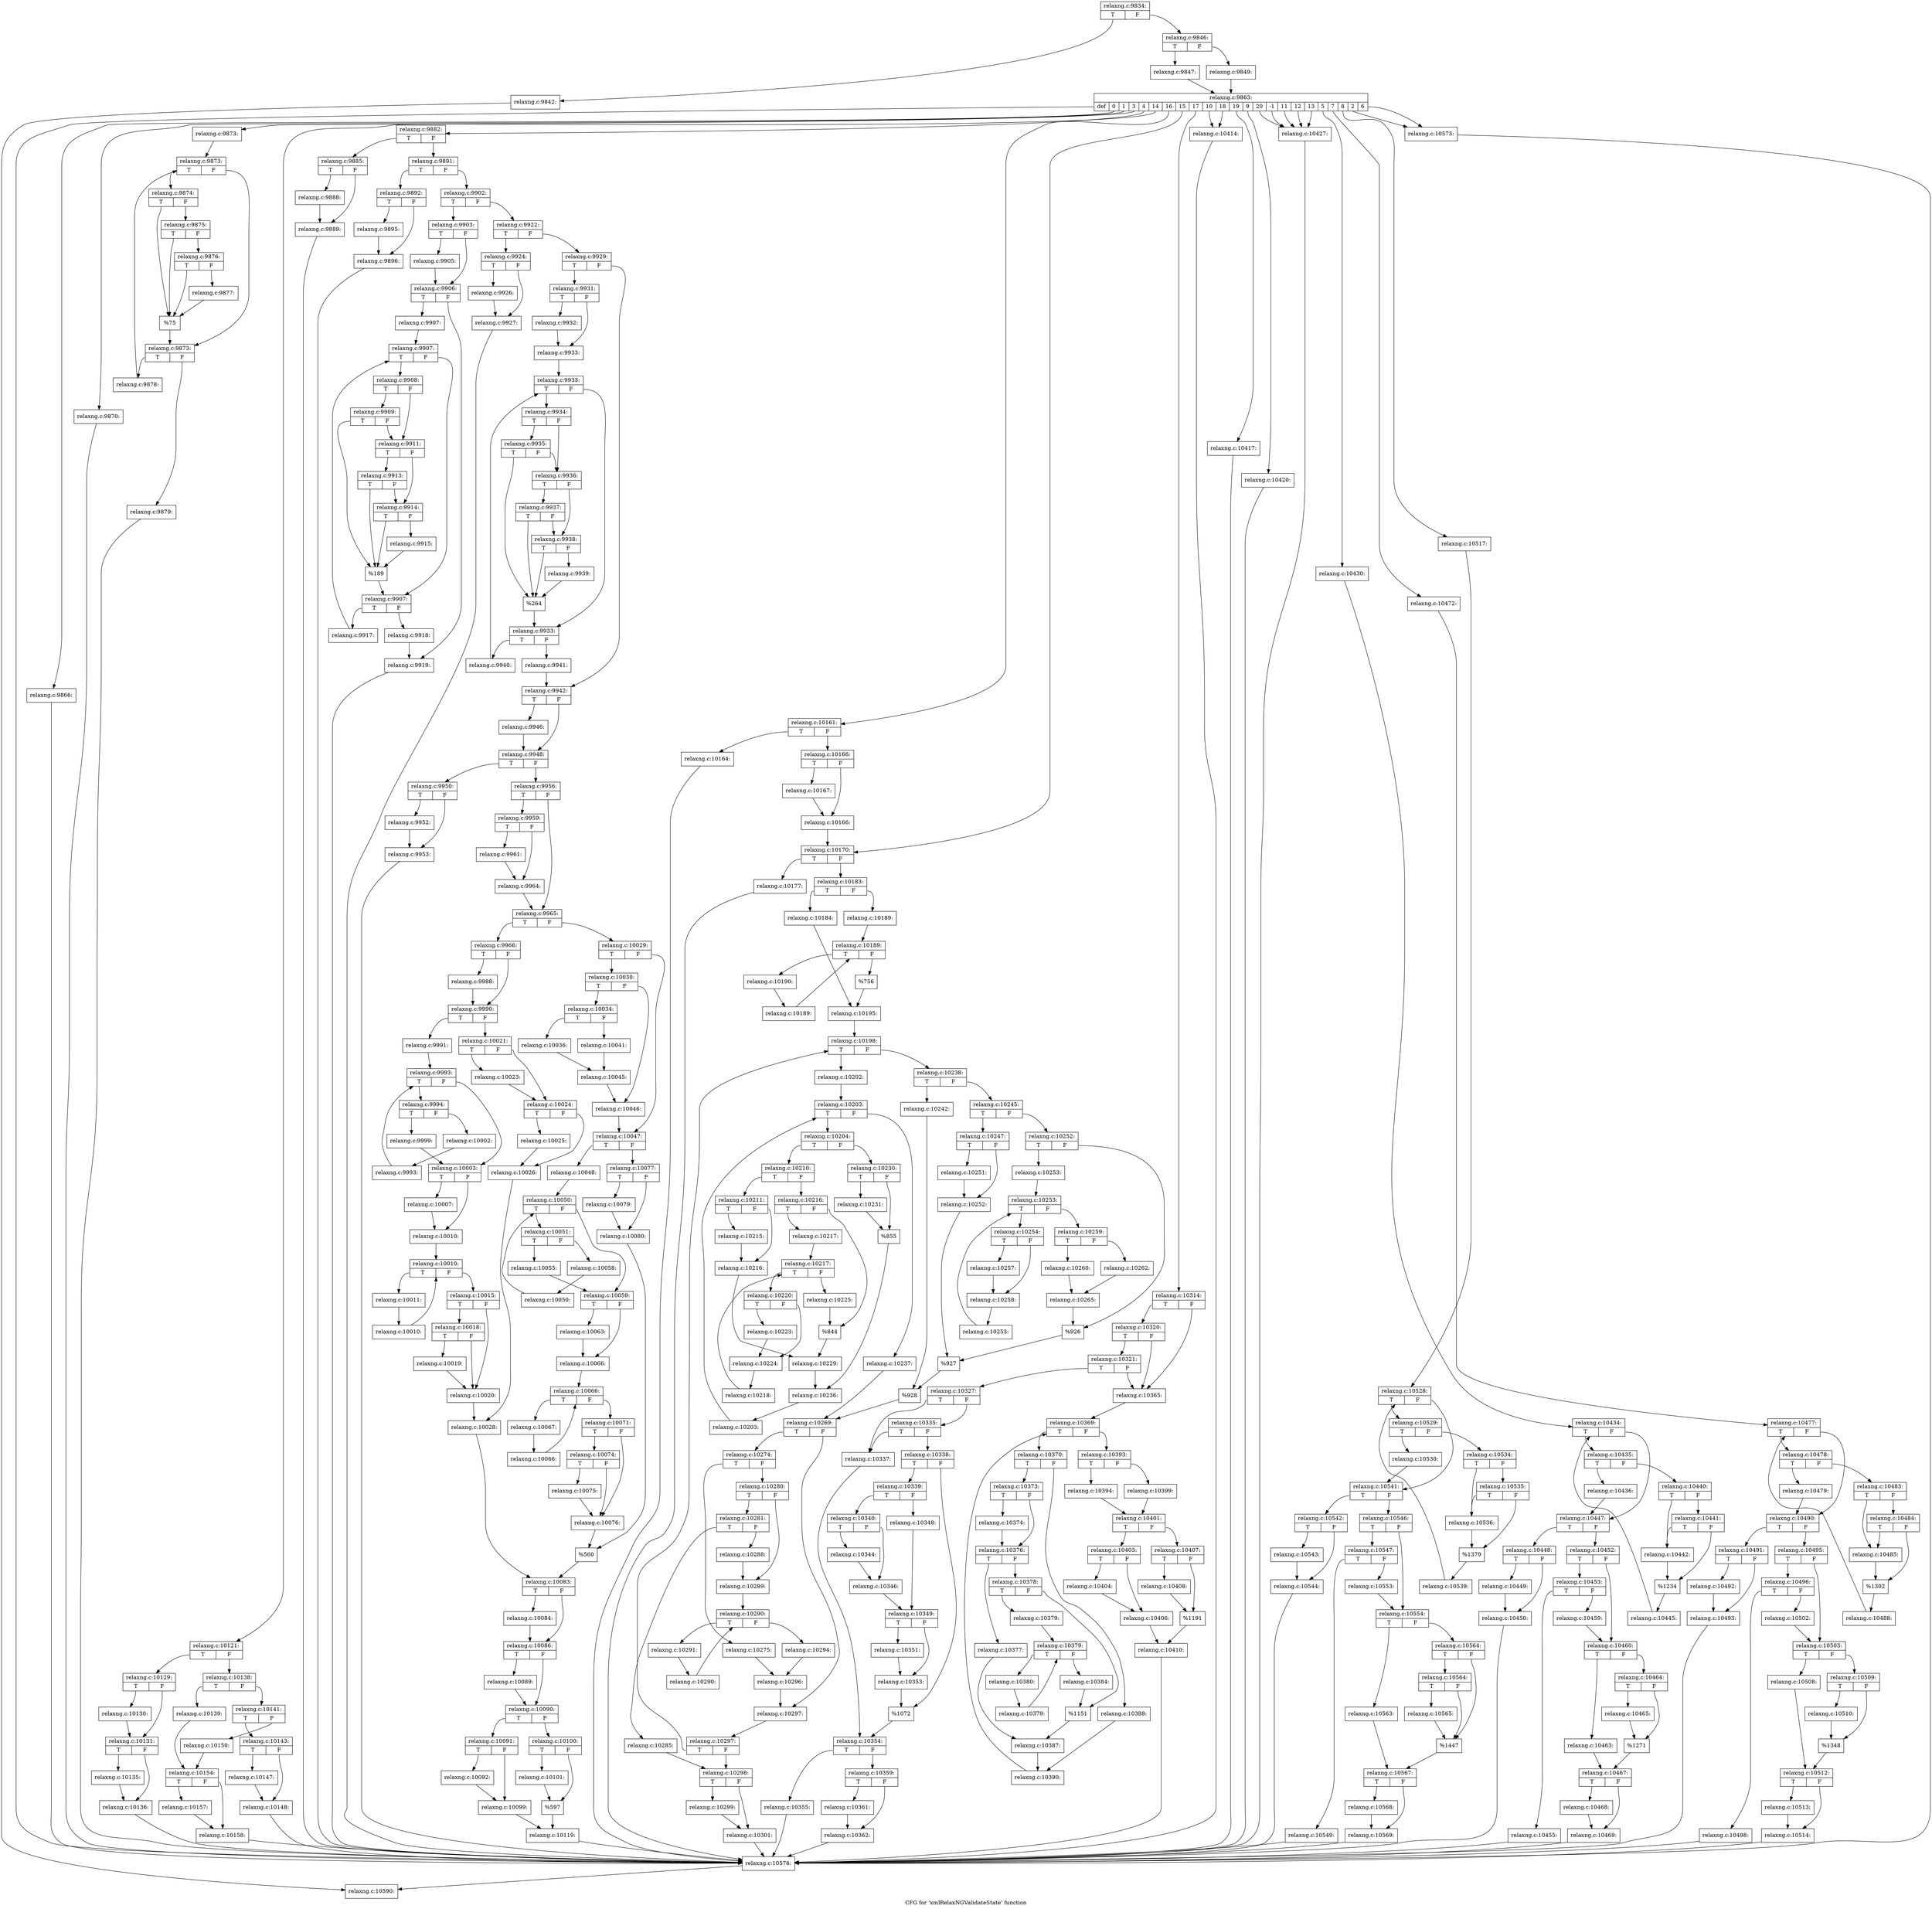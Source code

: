 digraph "CFG for 'xmlRelaxNGValidateState' function" {
	label="CFG for 'xmlRelaxNGValidateState' function";

	Node0x3f89420 [shape=record,label="{relaxng.c:9834:|{<s0>T|<s1>F}}"];
	Node0x3f89420:s0 -> Node0x3fa2220;
	Node0x3f89420:s1 -> Node0x3fa2270;
	Node0x3fa2220 [shape=record,label="{relaxng.c:9842:}"];
	Node0x3fa2220 -> Node0x3fa0530;
	Node0x3fa2270 [shape=record,label="{relaxng.c:9846:|{<s0>T|<s1>F}}"];
	Node0x3fa2270:s0 -> Node0x3fa2980;
	Node0x3fa2270:s1 -> Node0x3fa2a20;
	Node0x3fa2980 [shape=record,label="{relaxng.c:9847:}"];
	Node0x3fa2980 -> Node0x3fa29d0;
	Node0x3fa2a20 [shape=record,label="{relaxng.c:9849:}"];
	Node0x3fa2a20 -> Node0x3fa29d0;
	Node0x3fa29d0 [shape=record,label="{relaxng.c:9863:|{<s0>def|<s1>0|<s2>1|<s3>3|<s4>4|<s5>14|<s6>16|<s7>15|<s8>17|<s9>10|<s10>18|<s11>19|<s12>9|<s13>20|<s14>-1|<s15>11|<s16>12|<s17>13|<s18>5|<s19>7|<s20>8|<s21>2|<s22>6}}"];
	Node0x3fa29d0:s0 -> Node0x3fa3830;
	Node0x3fa29d0:s1 -> Node0x3fa3d80;
	Node0x3fa29d0:s2 -> Node0x3fa4160;
	Node0x3fa29d0:s3 -> Node0x3fa4380;
	Node0x3fa29d0:s4 -> Node0x3fa6180;
	Node0x3fa29d0:s5 -> Node0x3d61df0;
	Node0x3fa29d0:s6 -> Node0x3d686e0;
	Node0x3fa29d0:s7 -> Node0x3d69930;
	Node0x3fa29d0:s8 -> Node0x3d7e530;
	Node0x3fa29d0:s9 -> Node0x3fbaa30;
	Node0x3fa29d0:s10 -> Node0x3fbaa30;
	Node0x3fa29d0:s11 -> Node0x3fbaf10;
	Node0x3fa29d0:s12 -> Node0x3fbbc40;
	Node0x3fa29d0:s13 -> Node0x3fa3cc0;
	Node0x3fa29d0:s14 -> Node0x3fa3cc0;
	Node0x3fa29d0:s15 -> Node0x3fa3cc0;
	Node0x3fa29d0:s16 -> Node0x3fa3cc0;
	Node0x3fa29d0:s17 -> Node0x3fa3cc0;
	Node0x3fa29d0:s18 -> Node0x3fbc6d0;
	Node0x3fa29d0:s19 -> Node0x3fc2420;
	Node0x3fa29d0:s20 -> Node0x3fc8be0;
	Node0x3fa29d0:s21 -> Node0x3fd13f0;
	Node0x3fa29d0:s22 -> Node0x3fd13f0;
	Node0x3fa3d80 [shape=record,label="{relaxng.c:9866:}"];
	Node0x3fa3d80 -> Node0x3fa3830;
	Node0x3fa4160 [shape=record,label="{relaxng.c:9870:}"];
	Node0x3fa4160 -> Node0x3fa3830;
	Node0x3fa4380 [shape=record,label="{relaxng.c:9873:}"];
	Node0x3fa4380 -> Node0x3fa4400;
	Node0x3fa4400 [shape=record,label="{relaxng.c:9873:|{<s0>T|<s1>F}}"];
	Node0x3fa4400:s0 -> Node0x3fa46f0;
	Node0x3fa4400:s1 -> Node0x3fa46a0;
	Node0x3fa46f0 [shape=record,label="{relaxng.c:9874:|{<s0>T|<s1>F}}"];
	Node0x3fa46f0:s0 -> Node0x3fa49d0;
	Node0x3fa46f0:s1 -> Node0x3fa4af0;
	Node0x3fa4af0 [shape=record,label="{relaxng.c:9875:|{<s0>T|<s1>F}}"];
	Node0x3fa4af0:s0 -> Node0x3fa49d0;
	Node0x3fa4af0:s1 -> Node0x3fa4a70;
	Node0x3fa4a70 [shape=record,label="{relaxng.c:9876:|{<s0>T|<s1>F}}"];
	Node0x3fa4a70:s0 -> Node0x3fa49d0;
	Node0x3fa4a70:s1 -> Node0x3fa4a20;
	Node0x3fa4a20 [shape=record,label="{relaxng.c:9877:}"];
	Node0x3fa4a20 -> Node0x3fa49d0;
	Node0x3fa49d0 [shape=record,label="{%75}"];
	Node0x3fa49d0 -> Node0x3fa46a0;
	Node0x3fa46a0 [shape=record,label="{relaxng.c:9873:|{<s0>T|<s1>F}}"];
	Node0x3fa46a0:s0 -> Node0x3fa54e0;
	Node0x3fa46a0:s1 -> Node0x3fa4620;
	Node0x3fa54e0 [shape=record,label="{relaxng.c:9878:}"];
	Node0x3fa54e0 -> Node0x3fa4400;
	Node0x3fa4620 [shape=record,label="{relaxng.c:9879:}"];
	Node0x3fa4620 -> Node0x3fa3830;
	Node0x3fa6180 [shape=record,label="{relaxng.c:9882:|{<s0>T|<s1>F}}"];
	Node0x3fa6180:s0 -> Node0x3fa67e0;
	Node0x3fa6180:s1 -> Node0x3fa6830;
	Node0x3fa67e0 [shape=record,label="{relaxng.c:9885:|{<s0>T|<s1>F}}"];
	Node0x3fa67e0:s0 -> Node0x3fa6fb0;
	Node0x3fa67e0:s1 -> Node0x3fa7000;
	Node0x3fa6fb0 [shape=record,label="{relaxng.c:9888:}"];
	Node0x3fa6fb0 -> Node0x3fa7000;
	Node0x3fa7000 [shape=record,label="{relaxng.c:9889:}"];
	Node0x3fa7000 -> Node0x3fa3830;
	Node0x3fa6830 [shape=record,label="{relaxng.c:9891:|{<s0>T|<s1>F}}"];
	Node0x3fa6830:s0 -> Node0x3fa7830;
	Node0x3fa6830:s1 -> Node0x3fa7880;
	Node0x3fa7830 [shape=record,label="{relaxng.c:9892:|{<s0>T|<s1>F}}"];
	Node0x3fa7830:s0 -> Node0x3fa7fd0;
	Node0x3fa7830:s1 -> Node0x3fa8020;
	Node0x3fa7fd0 [shape=record,label="{relaxng.c:9895:}"];
	Node0x3fa7fd0 -> Node0x3fa8020;
	Node0x3fa8020 [shape=record,label="{relaxng.c:9896:}"];
	Node0x3fa8020 -> Node0x3fa3830;
	Node0x3fa7880 [shape=record,label="{relaxng.c:9902:|{<s0>T|<s1>F}}"];
	Node0x3fa7880:s0 -> Node0x3fa8850;
	Node0x3fa7880:s1 -> Node0x3fa88a0;
	Node0x3fa8850 [shape=record,label="{relaxng.c:9903:|{<s0>T|<s1>F}}"];
	Node0x3fa8850:s0 -> Node0x3fa9450;
	Node0x3fa8850:s1 -> Node0x3fa94a0;
	Node0x3fa9450 [shape=record,label="{relaxng.c:9905:}"];
	Node0x3fa9450 -> Node0x3fa94a0;
	Node0x3fa94a0 [shape=record,label="{relaxng.c:9906:|{<s0>T|<s1>F}}"];
	Node0x3fa94a0:s0 -> Node0x3fa9ba0;
	Node0x3fa94a0:s1 -> Node0x3fa9bf0;
	Node0x3fa9ba0 [shape=record,label="{relaxng.c:9907:}"];
	Node0x3fa9ba0 -> Node0x3faa070;
	Node0x3faa070 [shape=record,label="{relaxng.c:9907:|{<s0>T|<s1>F}}"];
	Node0x3faa070:s0 -> Node0x3faa300;
	Node0x3faa070:s1 -> Node0x3faa2b0;
	Node0x3faa300 [shape=record,label="{relaxng.c:9908:|{<s0>T|<s1>F}}"];
	Node0x3faa300:s0 -> Node0x3faa8b0;
	Node0x3faa300:s1 -> Node0x3faa830;
	Node0x3faa8b0 [shape=record,label="{relaxng.c:9909:|{<s0>T|<s1>F}}"];
	Node0x3faa8b0:s0 -> Node0x3faa710;
	Node0x3faa8b0:s1 -> Node0x3faa830;
	Node0x3faa830 [shape=record,label="{relaxng.c:9911:|{<s0>T|<s1>F}}"];
	Node0x3faa830:s0 -> Node0x3fab3a0;
	Node0x3faa830:s1 -> Node0x3faa7b0;
	Node0x3fab3a0 [shape=record,label="{relaxng.c:9913:|{<s0>T|<s1>F}}"];
	Node0x3fab3a0:s0 -> Node0x3faa710;
	Node0x3fab3a0:s1 -> Node0x3faa7b0;
	Node0x3faa7b0 [shape=record,label="{relaxng.c:9914:|{<s0>T|<s1>F}}"];
	Node0x3faa7b0:s0 -> Node0x3faa710;
	Node0x3faa7b0:s1 -> Node0x3faa760;
	Node0x3faa760 [shape=record,label="{relaxng.c:9915:}"];
	Node0x3faa760 -> Node0x3faa710;
	Node0x3faa710 [shape=record,label="{%189}"];
	Node0x3faa710 -> Node0x3faa2b0;
	Node0x3faa2b0 [shape=record,label="{relaxng.c:9907:|{<s0>T|<s1>F}}"];
	Node0x3faa2b0:s0 -> Node0x3fac3d0;
	Node0x3faa2b0:s1 -> Node0x3faa230;
	Node0x3fac3d0 [shape=record,label="{relaxng.c:9917:}"];
	Node0x3fac3d0 -> Node0x3faa070;
	Node0x3faa230 [shape=record,label="{relaxng.c:9918:}"];
	Node0x3faa230 -> Node0x3fa9bf0;
	Node0x3fa9bf0 [shape=record,label="{relaxng.c:9919:}"];
	Node0x3fa9bf0 -> Node0x3fa3830;
	Node0x3fa88a0 [shape=record,label="{relaxng.c:9922:|{<s0>T|<s1>F}}"];
	Node0x3fa88a0:s0 -> Node0x387ea90;
	Node0x3fa88a0:s1 -> Node0x3fad2a0;
	Node0x387ea90 [shape=record,label="{relaxng.c:9924:|{<s0>T|<s1>F}}"];
	Node0x387ea90:s0 -> Node0x3fad5d0;
	Node0x387ea90:s1 -> Node0x3fadd40;
	Node0x3fad5d0 [shape=record,label="{relaxng.c:9926:}"];
	Node0x3fad5d0 -> Node0x3fadd40;
	Node0x3fadd40 [shape=record,label="{relaxng.c:9927:}"];
	Node0x3fadd40 -> Node0x3fa3830;
	Node0x3fad2a0 [shape=record,label="{relaxng.c:9929:|{<s0>T|<s1>F}}"];
	Node0x3fad2a0:s0 -> Node0x3fae5e0;
	Node0x3fad2a0:s1 -> Node0x3fae630;
	Node0x3fae5e0 [shape=record,label="{relaxng.c:9931:|{<s0>T|<s1>F}}"];
	Node0x3fae5e0:s0 -> Node0x3faeaa0;
	Node0x3fae5e0:s1 -> Node0x3faeaf0;
	Node0x3faeaa0 [shape=record,label="{relaxng.c:9932:}"];
	Node0x3faeaa0 -> Node0x3faeaf0;
	Node0x3faeaf0 [shape=record,label="{relaxng.c:9933:}"];
	Node0x3faeaf0 -> Node0x3faf120;
	Node0x3faf120 [shape=record,label="{relaxng.c:9933:|{<s0>T|<s1>F}}"];
	Node0x3faf120:s0 -> Node0x3facc00;
	Node0x3faf120:s1 -> Node0x3fa5530;
	Node0x3facc00 [shape=record,label="{relaxng.c:9934:|{<s0>T|<s1>F}}"];
	Node0x3facc00:s0 -> Node0x3d416c0;
	Node0x3facc00:s1 -> Node0x3d41640;
	Node0x3d416c0 [shape=record,label="{relaxng.c:9935:|{<s0>T|<s1>F}}"];
	Node0x3d416c0:s0 -> Node0x3d41520;
	Node0x3d416c0:s1 -> Node0x3d41640;
	Node0x3d41640 [shape=record,label="{relaxng.c:9936:|{<s0>T|<s1>F}}"];
	Node0x3d41640:s0 -> Node0x3d42230;
	Node0x3d41640:s1 -> Node0x3d415c0;
	Node0x3d42230 [shape=record,label="{relaxng.c:9937:|{<s0>T|<s1>F}}"];
	Node0x3d42230:s0 -> Node0x3d41520;
	Node0x3d42230:s1 -> Node0x3d415c0;
	Node0x3d415c0 [shape=record,label="{relaxng.c:9938:|{<s0>T|<s1>F}}"];
	Node0x3d415c0:s0 -> Node0x3d41520;
	Node0x3d415c0:s1 -> Node0x3d41570;
	Node0x3d41570 [shape=record,label="{relaxng.c:9939:}"];
	Node0x3d41570 -> Node0x3d41520;
	Node0x3d41520 [shape=record,label="{%264}"];
	Node0x3d41520 -> Node0x3fa5530;
	Node0x3fa5530 [shape=record,label="{relaxng.c:9933:|{<s0>T|<s1>F}}"];
	Node0x3fa5530:s0 -> Node0x3d43260;
	Node0x3fa5530:s1 -> Node0x3faf300;
	Node0x3d43260 [shape=record,label="{relaxng.c:9940:}"];
	Node0x3d43260 -> Node0x3faf120;
	Node0x3faf300 [shape=record,label="{relaxng.c:9941:}"];
	Node0x3faf300 -> Node0x3fae630;
	Node0x3fae630 [shape=record,label="{relaxng.c:9942:|{<s0>T|<s1>F}}"];
	Node0x3fae630:s0 -> Node0x3d440d0;
	Node0x3fae630:s1 -> Node0x3d44120;
	Node0x3d440d0 [shape=record,label="{relaxng.c:9946:}"];
	Node0x3d440d0 -> Node0x3d44120;
	Node0x3d44120 [shape=record,label="{relaxng.c:9948:|{<s0>T|<s1>F}}"];
	Node0x3d44120:s0 -> Node0x3d44c90;
	Node0x3d44120:s1 -> Node0x3d44ce0;
	Node0x3d44c90 [shape=record,label="{relaxng.c:9950:|{<s0>T|<s1>F}}"];
	Node0x3d44c90:s0 -> Node0x3d451e0;
	Node0x3d44c90:s1 -> Node0x3d45230;
	Node0x3d451e0 [shape=record,label="{relaxng.c:9952:}"];
	Node0x3d451e0 -> Node0x3d45230;
	Node0x3d45230 [shape=record,label="{relaxng.c:9953:}"];
	Node0x3d45230 -> Node0x3fa3830;
	Node0x3d44ce0 [shape=record,label="{relaxng.c:9956:|{<s0>T|<s1>F}}"];
	Node0x3d44ce0:s0 -> Node0x3d45f40;
	Node0x3d44ce0:s1 -> Node0x3d45f90;
	Node0x3d45f40 [shape=record,label="{relaxng.c:9959:|{<s0>T|<s1>F}}"];
	Node0x3d45f40:s0 -> Node0x3d46820;
	Node0x3d45f40:s1 -> Node0x3d46870;
	Node0x3d46820 [shape=record,label="{relaxng.c:9961:}"];
	Node0x3d46820 -> Node0x3d46870;
	Node0x3d46870 [shape=record,label="{relaxng.c:9964:}"];
	Node0x3d46870 -> Node0x3d45f90;
	Node0x3d45f90 [shape=record,label="{relaxng.c:9965:|{<s0>T|<s1>F}}"];
	Node0x3d45f90:s0 -> Node0x3d471d0;
	Node0x3d45f90:s1 -> Node0x3d47270;
	Node0x3d471d0 [shape=record,label="{relaxng.c:9966:|{<s0>T|<s1>F}}"];
	Node0x3d471d0:s0 -> Node0x39ec740;
	Node0x3d471d0:s1 -> Node0x39ec6f0;
	Node0x39ec740 [shape=record,label="{relaxng.c:9988:}"];
	Node0x39ec740 -> Node0x39ec6f0;
	Node0x39ec6f0 [shape=record,label="{relaxng.c:9990:|{<s0>T|<s1>F}}"];
	Node0x39ec6f0:s0 -> Node0x39ed950;
	Node0x39ec6f0:s1 -> Node0x39ed9f0;
	Node0x39ed950 [shape=record,label="{relaxng.c:9991:}"];
	Node0x39ed950 -> Node0x39ee0d0;
	Node0x39ee0d0 [shape=record,label="{relaxng.c:9993:|{<s0>T|<s1>F}}"];
	Node0x39ee0d0:s0 -> Node0x39ee2d0;
	Node0x39ee0d0:s1 -> Node0x39edf70;
	Node0x39ee2d0 [shape=record,label="{relaxng.c:9994:|{<s0>T|<s1>F}}"];
	Node0x39ee2d0:s0 -> Node0x39ef390;
	Node0x39ee2d0:s1 -> Node0x39ef3e0;
	Node0x39ef390 [shape=record,label="{relaxng.c:9999:}"];
	Node0x39ef390 -> Node0x39edf70;
	Node0x39ef3e0 [shape=record,label="{relaxng.c:10002:}"];
	Node0x39ef3e0 -> Node0x39ee280;
	Node0x39ee280 [shape=record,label="{relaxng.c:9993:}"];
	Node0x39ee280 -> Node0x39ee0d0;
	Node0x39edf70 [shape=record,label="{relaxng.c:10003:|{<s0>T|<s1>F}}"];
	Node0x39edf70:s0 -> Node0x39efd00;
	Node0x39edf70:s1 -> Node0x39efd50;
	Node0x39efd00 [shape=record,label="{relaxng.c:10007:}"];
	Node0x39efd00 -> Node0x39efd50;
	Node0x39efd50 [shape=record,label="{relaxng.c:10010:}"];
	Node0x39efd50 -> Node0x39f06c0;
	Node0x39f06c0 [shape=record,label="{relaxng.c:10010:|{<s0>T|<s1>F}}"];
	Node0x39f06c0:s0 -> Node0x3d53bc0;
	Node0x39f06c0:s1 -> Node0x39f0560;
	Node0x3d53bc0 [shape=record,label="{relaxng.c:10011:}"];
	Node0x3d53bc0 -> Node0x3d53b70;
	Node0x3d53b70 [shape=record,label="{relaxng.c:10010:}"];
	Node0x3d53b70 -> Node0x39f06c0;
	Node0x39f0560 [shape=record,label="{relaxng.c:10015:|{<s0>T|<s1>F}}"];
	Node0x39f0560:s0 -> Node0x3d55240;
	Node0x39f0560:s1 -> Node0x3d551f0;
	Node0x3d55240 [shape=record,label="{relaxng.c:10018:|{<s0>T|<s1>F}}"];
	Node0x3d55240:s0 -> Node0x3d551a0;
	Node0x3d55240:s1 -> Node0x3d551f0;
	Node0x3d551a0 [shape=record,label="{relaxng.c:10019:}"];
	Node0x3d551a0 -> Node0x3d551f0;
	Node0x3d551f0 [shape=record,label="{relaxng.c:10020:}"];
	Node0x3d551f0 -> Node0x39ed9a0;
	Node0x39ed9f0 [shape=record,label="{relaxng.c:10021:|{<s0>T|<s1>F}}"];
	Node0x39ed9f0:s0 -> Node0x3d55ce0;
	Node0x39ed9f0:s1 -> Node0x3d55d30;
	Node0x3d55ce0 [shape=record,label="{relaxng.c:10023:}"];
	Node0x3d55ce0 -> Node0x3d55d30;
	Node0x3d55d30 [shape=record,label="{relaxng.c:10024:|{<s0>T|<s1>F}}"];
	Node0x3d55d30:s0 -> Node0x3d56570;
	Node0x3d55d30:s1 -> Node0x3d565c0;
	Node0x3d56570 [shape=record,label="{relaxng.c:10025:}"];
	Node0x3d56570 -> Node0x3d565c0;
	Node0x3d565c0 [shape=record,label="{relaxng.c:10026:}"];
	Node0x3d565c0 -> Node0x39ed9a0;
	Node0x39ed9a0 [shape=record,label="{relaxng.c:10028:}"];
	Node0x39ed9a0 -> Node0x3d47220;
	Node0x3d47270 [shape=record,label="{relaxng.c:10029:|{<s0>T|<s1>F}}"];
	Node0x3d47270:s0 -> Node0x3d56f40;
	Node0x3d47270:s1 -> Node0x3d56f90;
	Node0x3d56f40 [shape=record,label="{relaxng.c:10030:|{<s0>T|<s1>F}}"];
	Node0x3d56f40:s0 -> Node0x39ec410;
	Node0x3d56f40:s1 -> Node0x3d57bd0;
	Node0x39ec410 [shape=record,label="{relaxng.c:10034:|{<s0>T|<s1>F}}"];
	Node0x39ec410:s0 -> Node0x3d58350;
	Node0x39ec410:s1 -> Node0x3d583f0;
	Node0x3d58350 [shape=record,label="{relaxng.c:10036:}"];
	Node0x3d58350 -> Node0x3d583a0;
	Node0x3d583f0 [shape=record,label="{relaxng.c:10041:}"];
	Node0x3d583f0 -> Node0x3d583a0;
	Node0x3d583a0 [shape=record,label="{relaxng.c:10045:}"];
	Node0x3d583a0 -> Node0x3d57bd0;
	Node0x3d57bd0 [shape=record,label="{relaxng.c:10046:}"];
	Node0x3d57bd0 -> Node0x3d56f90;
	Node0x3d56f90 [shape=record,label="{relaxng.c:10047:|{<s0>T|<s1>F}}"];
	Node0x3d56f90:s0 -> Node0x3d59570;
	Node0x3d56f90:s1 -> Node0x3d59610;
	Node0x3d59570 [shape=record,label="{relaxng.c:10048:}"];
	Node0x3d59570 -> Node0x3d59cf0;
	Node0x3d59cf0 [shape=record,label="{relaxng.c:10050:|{<s0>T|<s1>F}}"];
	Node0x3d59cf0:s0 -> Node0x3d59ef0;
	Node0x3d59cf0:s1 -> Node0x3d59b90;
	Node0x3d59ef0 [shape=record,label="{relaxng.c:10051:|{<s0>T|<s1>F}}"];
	Node0x3d59ef0:s0 -> Node0x3d5abe0;
	Node0x3d59ef0:s1 -> Node0x3d5ac30;
	Node0x3d5abe0 [shape=record,label="{relaxng.c:10055:}"];
	Node0x3d5abe0 -> Node0x3d59b90;
	Node0x3d5ac30 [shape=record,label="{relaxng.c:10058:}"];
	Node0x3d5ac30 -> Node0x3d59ea0;
	Node0x3d59ea0 [shape=record,label="{relaxng.c:10050:}"];
	Node0x3d59ea0 -> Node0x3d59cf0;
	Node0x3d59b90 [shape=record,label="{relaxng.c:10059:|{<s0>T|<s1>F}}"];
	Node0x3d59b90:s0 -> Node0x3d5b550;
	Node0x3d59b90:s1 -> Node0x3d5b5a0;
	Node0x3d5b550 [shape=record,label="{relaxng.c:10063:}"];
	Node0x3d5b550 -> Node0x3d5b5a0;
	Node0x3d5b5a0 [shape=record,label="{relaxng.c:10066:}"];
	Node0x3d5b5a0 -> Node0x3d5bf10;
	Node0x3d5bf10 [shape=record,label="{relaxng.c:10066:|{<s0>T|<s1>F}}"];
	Node0x3d5bf10:s0 -> Node0x3d5c170;
	Node0x3d5bf10:s1 -> Node0x3d5bdb0;
	Node0x3d5c170 [shape=record,label="{relaxng.c:10067:}"];
	Node0x3d5c170 -> Node0x3d5c120;
	Node0x3d5c120 [shape=record,label="{relaxng.c:10066:}"];
	Node0x3d5c120 -> Node0x3d5bf10;
	Node0x3d5bdb0 [shape=record,label="{relaxng.c:10071:|{<s0>T|<s1>F}}"];
	Node0x3d5bdb0:s0 -> Node0x3d5dd40;
	Node0x3d5bdb0:s1 -> Node0x3d5dcf0;
	Node0x3d5dd40 [shape=record,label="{relaxng.c:10074:|{<s0>T|<s1>F}}"];
	Node0x3d5dd40:s0 -> Node0x3d5dca0;
	Node0x3d5dd40:s1 -> Node0x3d5dcf0;
	Node0x3d5dca0 [shape=record,label="{relaxng.c:10075:}"];
	Node0x3d5dca0 -> Node0x3d5dcf0;
	Node0x3d5dcf0 [shape=record,label="{relaxng.c:10076:}"];
	Node0x3d5dcf0 -> Node0x3d595c0;
	Node0x3d59610 [shape=record,label="{relaxng.c:10077:|{<s0>T|<s1>F}}"];
	Node0x3d59610:s0 -> Node0x3d5e7e0;
	Node0x3d59610:s1 -> Node0x3d5e830;
	Node0x3d5e7e0 [shape=record,label="{relaxng.c:10079:}"];
	Node0x3d5e7e0 -> Node0x3d5e830;
	Node0x3d5e830 [shape=record,label="{relaxng.c:10080:}"];
	Node0x3d5e830 -> Node0x3d595c0;
	Node0x3d595c0 [shape=record,label="{%560}"];
	Node0x3d595c0 -> Node0x3d47220;
	Node0x3d47220 [shape=record,label="{relaxng.c:10083:|{<s0>T|<s1>F}}"];
	Node0x3d47220:s0 -> Node0x3d5f1b0;
	Node0x3d47220:s1 -> Node0x3d5f200;
	Node0x3d5f1b0 [shape=record,label="{relaxng.c:10084:}"];
	Node0x3d5f1b0 -> Node0x3d5f200;
	Node0x3d5f200 [shape=record,label="{relaxng.c:10086:|{<s0>T|<s1>F}}"];
	Node0x3d5f200:s0 -> Node0x3d5fe50;
	Node0x3d5f200:s1 -> Node0x3d5fea0;
	Node0x3d5fe50 [shape=record,label="{relaxng.c:10089:}"];
	Node0x3d5fe50 -> Node0x3d5fea0;
	Node0x3d5fea0 [shape=record,label="{relaxng.c:10090:|{<s0>T|<s1>F}}"];
	Node0x3d5fea0:s0 -> Node0x3d60750;
	Node0x3d5fea0:s1 -> Node0x3d607f0;
	Node0x3d60750 [shape=record,label="{relaxng.c:10091:|{<s0>T|<s1>F}}"];
	Node0x3d60750:s0 -> Node0x3d60bb0;
	Node0x3d60750:s1 -> Node0x3d60c00;
	Node0x3d60bb0 [shape=record,label="{relaxng.c:10092:}"];
	Node0x3d60bb0 -> Node0x3d60c00;
	Node0x3d60c00 [shape=record,label="{relaxng.c:10099:}"];
	Node0x3d60c00 -> Node0x3d607a0;
	Node0x3d607f0 [shape=record,label="{relaxng.c:10100:|{<s0>T|<s1>F}}"];
	Node0x3d607f0:s0 -> Node0x3d615c0;
	Node0x3d607f0:s1 -> Node0x3d61610;
	Node0x3d615c0 [shape=record,label="{relaxng.c:10101:}"];
	Node0x3d615c0 -> Node0x3d61610;
	Node0x3d61610 [shape=record,label="{%597}"];
	Node0x3d61610 -> Node0x3d607a0;
	Node0x3d607a0 [shape=record,label="{relaxng.c:10119:}"];
	Node0x3d607a0 -> Node0x3fa3830;
	Node0x3d61df0 [shape=record,label="{relaxng.c:10121:|{<s0>T|<s1>F}}"];
	Node0x3d61df0:s0 -> Node0x3d63050;
	Node0x3d61df0:s1 -> Node0x3d63830;
	Node0x3d63050 [shape=record,label="{relaxng.c:10129:|{<s0>T|<s1>F}}"];
	Node0x3d63050:s0 -> Node0x3d63a50;
	Node0x3d63050:s1 -> Node0x3d63aa0;
	Node0x3d63a50 [shape=record,label="{relaxng.c:10130:}"];
	Node0x3d63a50 -> Node0x3d63aa0;
	Node0x3d63aa0 [shape=record,label="{relaxng.c:10131:|{<s0>T|<s1>F}}"];
	Node0x3d63aa0:s0 -> Node0x3d647f0;
	Node0x3d63aa0:s1 -> Node0x3d64840;
	Node0x3d647f0 [shape=record,label="{relaxng.c:10135:}"];
	Node0x3d647f0 -> Node0x3d64840;
	Node0x3d64840 [shape=record,label="{relaxng.c:10136:}"];
	Node0x3d64840 -> Node0x3fa3830;
	Node0x3d63830 [shape=record,label="{relaxng.c:10138:|{<s0>T|<s1>F}}"];
	Node0x3d63830:s0 -> Node0x3d65020;
	Node0x3d63830:s1 -> Node0x3d650c0;
	Node0x3d65020 [shape=record,label="{relaxng.c:10139:}"];
	Node0x3d65020 -> Node0x3d65070;
	Node0x3d650c0 [shape=record,label="{relaxng.c:10141:|{<s0>T|<s1>F}}"];
	Node0x3d650c0:s0 -> Node0x3d65d30;
	Node0x3d650c0:s1 -> Node0x3d65d80;
	Node0x3d65d30 [shape=record,label="{relaxng.c:10143:|{<s0>T|<s1>F}}"];
	Node0x3d65d30:s0 -> Node0x3d66760;
	Node0x3d65d30:s1 -> Node0x3d667b0;
	Node0x3d66760 [shape=record,label="{relaxng.c:10147:}"];
	Node0x3d66760 -> Node0x3d667b0;
	Node0x3d667b0 [shape=record,label="{relaxng.c:10148:}"];
	Node0x3d667b0 -> Node0x3fa3830;
	Node0x3d65d80 [shape=record,label="{relaxng.c:10150:}"];
	Node0x3d65d80 -> Node0x3d65070;
	Node0x3d65070 [shape=record,label="{relaxng.c:10154:|{<s0>T|<s1>F}}"];
	Node0x3d65070:s0 -> Node0x3d67f40;
	Node0x3d65070:s1 -> Node0x3d67f90;
	Node0x3d67f40 [shape=record,label="{relaxng.c:10157:}"];
	Node0x3d67f40 -> Node0x3d67f90;
	Node0x3d67f90 [shape=record,label="{relaxng.c:10158:}"];
	Node0x3d67f90 -> Node0x3fa3830;
	Node0x3d686e0 [shape=record,label="{relaxng.c:10161:|{<s0>T|<s1>F}}"];
	Node0x3d686e0:s0 -> Node0x3d68e30;
	Node0x3d686e0:s1 -> Node0x3d68e80;
	Node0x3d68e30 [shape=record,label="{relaxng.c:10164:}"];
	Node0x3d68e30 -> Node0x3fa3830;
	Node0x3d68e80 [shape=record,label="{relaxng.c:10166:|{<s0>T|<s1>F}}"];
	Node0x3d68e80:s0 -> Node0x3d69280;
	Node0x3d68e80:s1 -> Node0x3d692d0;
	Node0x3d69280 [shape=record,label="{relaxng.c:10167:}"];
	Node0x3d69280 -> Node0x3d692d0;
	Node0x3d692d0 [shape=record,label="{relaxng.c:10166:}"];
	Node0x3d692d0 -> Node0x3d69930;
	Node0x3d69930 [shape=record,label="{relaxng.c:10170:|{<s0>T|<s1>F}}"];
	Node0x3d69930:s0 -> Node0x3d6ae90;
	Node0x3d69930:s1 -> Node0x3d6aee0;
	Node0x3d6ae90 [shape=record,label="{relaxng.c:10177:}"];
	Node0x3d6ae90 -> Node0x3fa3830;
	Node0x3d6aee0 [shape=record,label="{relaxng.c:10183:|{<s0>T|<s1>F}}"];
	Node0x3d6aee0:s0 -> Node0x3d6b420;
	Node0x3d6aee0:s1 -> Node0x3d6b4c0;
	Node0x3d6b420 [shape=record,label="{relaxng.c:10184:}"];
	Node0x3d6b420 -> Node0x3d6b470;
	Node0x3d6b4c0 [shape=record,label="{relaxng.c:10189:}"];
	Node0x3d6b4c0 -> Node0x3d6c020;
	Node0x3d6c020 [shape=record,label="{relaxng.c:10189:|{<s0>T|<s1>F}}"];
	Node0x3d6c020:s0 -> Node0x3d6c280;
	Node0x3d6c020:s1 -> Node0x3d6bec0;
	Node0x3d6c280 [shape=record,label="{relaxng.c:10190:}"];
	Node0x3d6c280 -> Node0x3d6c230;
	Node0x3d6c230 [shape=record,label="{relaxng.c:10189:}"];
	Node0x3d6c230 -> Node0x3d6c020;
	Node0x3d6bec0 [shape=record,label="{%756}"];
	Node0x3d6bec0 -> Node0x3d6b470;
	Node0x3d6b470 [shape=record,label="{relaxng.c:10195:}"];
	Node0x3d6b470 -> Node0x3d6d990;
	Node0x3d6d990 [shape=record,label="{relaxng.c:10198:|{<s0>T|<s1>F}}"];
	Node0x3d6d990:s0 -> Node0x3d6df70;
	Node0x3d6d990:s1 -> Node0x3d6e010;
	Node0x3d6df70 [shape=record,label="{relaxng.c:10202:}"];
	Node0x3d6df70 -> Node0x3d6e870;
	Node0x3d6e870 [shape=record,label="{relaxng.c:10203:|{<s0>T|<s1>F}}"];
	Node0x3d6e870:s0 -> Node0x3d6eb50;
	Node0x3d6e870:s1 -> Node0x3d6e6d0;
	Node0x3d6eb50 [shape=record,label="{relaxng.c:10204:|{<s0>T|<s1>F}}"];
	Node0x3d6eb50:s0 -> Node0x3d6fb30;
	Node0x3d6eb50:s1 -> Node0x3d6fbd0;
	Node0x3d6fb30 [shape=record,label="{relaxng.c:10210:|{<s0>T|<s1>F}}"];
	Node0x3d6fb30:s0 -> Node0x3d6ff90;
	Node0x3d6fb30:s1 -> Node0x3d70030;
	Node0x3d6ff90 [shape=record,label="{relaxng.c:10211:|{<s0>T|<s1>F}}"];
	Node0x3d6ff90:s0 -> Node0x3d70b50;
	Node0x3d6ff90:s1 -> Node0x3d70ba0;
	Node0x3d70b50 [shape=record,label="{relaxng.c:10215:}"];
	Node0x3d70b50 -> Node0x3d70ba0;
	Node0x3d70ba0 [shape=record,label="{relaxng.c:10216:}"];
	Node0x3d70ba0 -> Node0x3d6ffe0;
	Node0x3d70030 [shape=record,label="{relaxng.c:10216:|{<s0>T|<s1>F}}"];
	Node0x3d70030:s0 -> Node0x3d710f0;
	Node0x3d70030:s1 -> Node0x3d71140;
	Node0x3d710f0 [shape=record,label="{relaxng.c:10217:}"];
	Node0x3d710f0 -> Node0x3d71760;
	Node0x3d71760 [shape=record,label="{relaxng.c:10217:|{<s0>T|<s1>F}}"];
	Node0x3d71760:s0 -> Node0x3d719e0;
	Node0x3d71760:s1 -> Node0x3d715c0;
	Node0x3d719e0 [shape=record,label="{relaxng.c:10220:|{<s0>T|<s1>F}}"];
	Node0x3d719e0:s0 -> Node0x3d726c0;
	Node0x3d719e0:s1 -> Node0x3d72710;
	Node0x3d726c0 [shape=record,label="{relaxng.c:10223:}"];
	Node0x3d726c0 -> Node0x3d72710;
	Node0x3d72710 [shape=record,label="{relaxng.c:10224:}"];
	Node0x3d72710 -> Node0x3d71950;
	Node0x3d71950 [shape=record,label="{relaxng.c:10218:}"];
	Node0x3d71950 -> Node0x3d71760;
	Node0x3d715c0 [shape=record,label="{relaxng.c:10225:}"];
	Node0x3d715c0 -> Node0x3d71140;
	Node0x3d71140 [shape=record,label="{%844}"];
	Node0x3d71140 -> Node0x3d6ffe0;
	Node0x3d6ffe0 [shape=record,label="{relaxng.c:10229:}"];
	Node0x3d6ffe0 -> Node0x3d6fb80;
	Node0x3d6fbd0 [shape=record,label="{relaxng.c:10230:|{<s0>T|<s1>F}}"];
	Node0x3d6fbd0:s0 -> Node0x3d736c0;
	Node0x3d6fbd0:s1 -> Node0x3d73710;
	Node0x3d736c0 [shape=record,label="{relaxng.c:10231:}"];
	Node0x3d736c0 -> Node0x3d73710;
	Node0x3d73710 [shape=record,label="{%855}"];
	Node0x3d73710 -> Node0x3d6fb80;
	Node0x3d6fb80 [shape=record,label="{relaxng.c:10236:}"];
	Node0x3d6fb80 -> Node0x3d6eac0;
	Node0x3d6eac0 [shape=record,label="{relaxng.c:10203:}"];
	Node0x3d6eac0 -> Node0x3d6e870;
	Node0x3d6e6d0 [shape=record,label="{relaxng.c:10237:}"];
	Node0x3d6e6d0 -> Node0x3d6dfc0;
	Node0x3d6e010 [shape=record,label="{relaxng.c:10238:|{<s0>T|<s1>F}}"];
	Node0x3d6e010:s0 -> Node0x3d74b20;
	Node0x3d6e010:s1 -> Node0x3d74bc0;
	Node0x3d74b20 [shape=record,label="{relaxng.c:10242:}"];
	Node0x3d74b20 -> Node0x3d74b70;
	Node0x3d74bc0 [shape=record,label="{relaxng.c:10245:|{<s0>T|<s1>F}}"];
	Node0x3d74bc0:s0 -> Node0x3d75850;
	Node0x3d74bc0:s1 -> Node0x3d758f0;
	Node0x3d75850 [shape=record,label="{relaxng.c:10247:|{<s0>T|<s1>F}}"];
	Node0x3d75850:s0 -> Node0x3d76470;
	Node0x3d75850:s1 -> Node0x3d764c0;
	Node0x3d76470 [shape=record,label="{relaxng.c:10251:}"];
	Node0x3d76470 -> Node0x3d764c0;
	Node0x3d764c0 [shape=record,label="{relaxng.c:10252:}"];
	Node0x3d764c0 -> Node0x3d758a0;
	Node0x3d758f0 [shape=record,label="{relaxng.c:10252:|{<s0>T|<s1>F}}"];
	Node0x3d758f0:s0 -> Node0x3d76a10;
	Node0x3d758f0:s1 -> Node0x3d76a60;
	Node0x3d76a10 [shape=record,label="{relaxng.c:10253:}"];
	Node0x3d76a10 -> Node0x3d77080;
	Node0x3d77080 [shape=record,label="{relaxng.c:10253:|{<s0>T|<s1>F}}"];
	Node0x3d77080:s0 -> Node0x3d77300;
	Node0x3d77080:s1 -> Node0x3d76ee0;
	Node0x3d77300 [shape=record,label="{relaxng.c:10254:|{<s0>T|<s1>F}}"];
	Node0x3d77300:s0 -> Node0x3d77fe0;
	Node0x3d77300:s1 -> Node0x3d78030;
	Node0x3d77fe0 [shape=record,label="{relaxng.c:10257:}"];
	Node0x3d77fe0 -> Node0x3d78030;
	Node0x3d78030 [shape=record,label="{relaxng.c:10258:}"];
	Node0x3d78030 -> Node0x3d77270;
	Node0x3d77270 [shape=record,label="{relaxng.c:10253:}"];
	Node0x3d77270 -> Node0x3d77080;
	Node0x3d76ee0 [shape=record,label="{relaxng.c:10259:|{<s0>T|<s1>F}}"];
	Node0x3d76ee0:s0 -> Node0x3d787d0;
	Node0x3d76ee0:s1 -> Node0x3d78870;
	Node0x3d787d0 [shape=record,label="{relaxng.c:10260:}"];
	Node0x3d787d0 -> Node0x3d78820;
	Node0x3d78870 [shape=record,label="{relaxng.c:10262:}"];
	Node0x3d78870 -> Node0x3d78820;
	Node0x3d78820 [shape=record,label="{relaxng.c:10265:}"];
	Node0x3d78820 -> Node0x3d76a60;
	Node0x3d76a60 [shape=record,label="{%926}"];
	Node0x3d76a60 -> Node0x3d758a0;
	Node0x3d758a0 [shape=record,label="{%927}"];
	Node0x3d758a0 -> Node0x3d74b70;
	Node0x3d74b70 [shape=record,label="{%928}"];
	Node0x3d74b70 -> Node0x3d6dfc0;
	Node0x3d6dfc0 [shape=record,label="{relaxng.c:10269:|{<s0>T|<s1>F}}"];
	Node0x3d6dfc0:s0 -> Node0x3d79950;
	Node0x3d6dfc0:s1 -> Node0x3d799a0;
	Node0x3d79950 [shape=record,label="{relaxng.c:10274:|{<s0>T|<s1>F}}"];
	Node0x3d79950:s0 -> Node0x3d79ca0;
	Node0x3d79950:s1 -> Node0x3d79d40;
	Node0x3d79ca0 [shape=record,label="{relaxng.c:10275:}"];
	Node0x3d79ca0 -> Node0x3d79cf0;
	Node0x3d79d40 [shape=record,label="{relaxng.c:10280:|{<s0>T|<s1>F}}"];
	Node0x3d79d40:s0 -> Node0x3d7ab50;
	Node0x3d79d40:s1 -> Node0x3d7aba0;
	Node0x3d7ab50 [shape=record,label="{relaxng.c:10281:|{<s0>T|<s1>F}}"];
	Node0x3d7ab50:s0 -> Node0x3d7b600;
	Node0x3d7ab50:s1 -> Node0x3d7b650;
	Node0x3d7b600 [shape=record,label="{relaxng.c:10285:}"];
	Node0x3d7b600 -> Node0x3d6d8f0;
	Node0x3d7b650 [shape=record,label="{relaxng.c:10288:}"];
	Node0x3d7b650 -> Node0x3d7aba0;
	Node0x3d7aba0 [shape=record,label="{relaxng.c:10289:}"];
	Node0x3d7aba0 -> Node0x3d7c0a0;
	Node0x3d7c0a0 [shape=record,label="{relaxng.c:10290:|{<s0>T|<s1>F}}"];
	Node0x3d7c0a0:s0 -> Node0x3d7c380;
	Node0x3d7c0a0:s1 -> Node0x3d7bea0;
	Node0x3d7c380 [shape=record,label="{relaxng.c:10291:}"];
	Node0x3d7c380 -> Node0x3d7c2f0;
	Node0x3d7c2f0 [shape=record,label="{relaxng.c:10290:}"];
	Node0x3d7c2f0 -> Node0x3d7c0a0;
	Node0x3d7bea0 [shape=record,label="{relaxng.c:10294:}"];
	Node0x3d7bea0 -> Node0x3d79cf0;
	Node0x3d79cf0 [shape=record,label="{relaxng.c:10296:}"];
	Node0x3d79cf0 -> Node0x3d799a0;
	Node0x3d799a0 [shape=record,label="{relaxng.c:10297:}"];
	Node0x3d799a0 -> Node0x3d6d940;
	Node0x3d6d940 [shape=record,label="{relaxng.c:10297:|{<s0>T|<s1>F}}"];
	Node0x3d6d940:s0 -> Node0x3d6d990;
	Node0x3d6d940:s1 -> Node0x3d6d8f0;
	Node0x3d6d8f0 [shape=record,label="{relaxng.c:10298:|{<s0>T|<s1>F}}"];
	Node0x3d6d8f0:s0 -> Node0x3d7d860;
	Node0x3d6d8f0:s1 -> Node0x3d7d8b0;
	Node0x3d7d860 [shape=record,label="{relaxng.c:10299:}"];
	Node0x3d7d860 -> Node0x3d7d8b0;
	Node0x3d7d8b0 [shape=record,label="{relaxng.c:10301:}"];
	Node0x3d7d8b0 -> Node0x3fa3830;
	Node0x3d7e530 [shape=record,label="{relaxng.c:10314:|{<s0>T|<s1>F}}"];
	Node0x3d7e530:s0 -> Node0x3d7f420;
	Node0x3d7e530:s1 -> Node0x3d7f350;
	Node0x3d7f420 [shape=record,label="{relaxng.c:10320:|{<s0>T|<s1>F}}"];
	Node0x3d7f420:s0 -> Node0x3d7f3a0;
	Node0x3d7f420:s1 -> Node0x3d7f350;
	Node0x3d7f3a0 [shape=record,label="{relaxng.c:10321:|{<s0>T|<s1>F}}"];
	Node0x3d7f3a0:s0 -> Node0x3d7f300;
	Node0x3d7f3a0:s1 -> Node0x3d7f350;
	Node0x3d7f300 [shape=record,label="{relaxng.c:10327:|{<s0>T|<s1>F}}"];
	Node0x3d7f300:s0 -> Node0x3d80510;
	Node0x3d7f300:s1 -> Node0x3d80600;
	Node0x3d80600 [shape=record,label="{relaxng.c:10335:|{<s0>T|<s1>F}}"];
	Node0x3d80600:s0 -> Node0x3d80510;
	Node0x3d80600:s1 -> Node0x3d805b0;
	Node0x3d80510 [shape=record,label="{relaxng.c:10337:}"];
	Node0x3d80510 -> Node0x3d80560;
	Node0x3d805b0 [shape=record,label="{relaxng.c:10338:|{<s0>T|<s1>F}}"];
	Node0x3d805b0:s0 -> Node0x3faf690;
	Node0x3d805b0:s1 -> Node0x3faf9c0;
	Node0x3faf690 [shape=record,label="{relaxng.c:10339:|{<s0>T|<s1>F}}"];
	Node0x3faf690:s0 -> Node0x3fafe00;
	Node0x3faf690:s1 -> Node0x3fafea0;
	Node0x3fafe00 [shape=record,label="{relaxng.c:10340:|{<s0>T|<s1>F}}"];
	Node0x3fafe00:s0 -> Node0x3fb0900;
	Node0x3fafe00:s1 -> Node0x3fb0950;
	Node0x3fb0900 [shape=record,label="{relaxng.c:10344:}"];
	Node0x3fb0900 -> Node0x3fb0950;
	Node0x3fb0950 [shape=record,label="{relaxng.c:10346:}"];
	Node0x3fb0950 -> Node0x3fafe50;
	Node0x3fafea0 [shape=record,label="{relaxng.c:10348:}"];
	Node0x3fafea0 -> Node0x3fafe50;
	Node0x3fafe50 [shape=record,label="{relaxng.c:10349:|{<s0>T|<s1>F}}"];
	Node0x3fafe50:s0 -> Node0x3fb18a0;
	Node0x3fafe50:s1 -> Node0x3fb18f0;
	Node0x3fb18a0 [shape=record,label="{relaxng.c:10351:}"];
	Node0x3fb18a0 -> Node0x3fb18f0;
	Node0x3fb18f0 [shape=record,label="{relaxng.c:10353:}"];
	Node0x3fb18f0 -> Node0x3faf9c0;
	Node0x3faf9c0 [shape=record,label="{%1072}"];
	Node0x3faf9c0 -> Node0x3d80560;
	Node0x3d80560 [shape=record,label="{relaxng.c:10354:|{<s0>T|<s1>F}}"];
	Node0x3d80560:s0 -> Node0x3fb2130;
	Node0x3d80560:s1 -> Node0x3fb2180;
	Node0x3fb2130 [shape=record,label="{relaxng.c:10355:}"];
	Node0x3fb2130 -> Node0x3fa3830;
	Node0x3fb2180 [shape=record,label="{relaxng.c:10359:|{<s0>T|<s1>F}}"];
	Node0x3fb2180:s0 -> Node0x3fb2c70;
	Node0x3fb2180:s1 -> Node0x3fb2cc0;
	Node0x3fb2c70 [shape=record,label="{relaxng.c:10361:}"];
	Node0x3fb2c70 -> Node0x3fb2cc0;
	Node0x3fb2cc0 [shape=record,label="{relaxng.c:10362:}"];
	Node0x3fb2cc0 -> Node0x3fa3830;
	Node0x3d7f350 [shape=record,label="{relaxng.c:10365:}"];
	Node0x3d7f350 -> Node0x3fb3a10;
	Node0x3fb3a10 [shape=record,label="{relaxng.c:10369:|{<s0>T|<s1>F}}"];
	Node0x3fb3a10:s0 -> Node0x3fb3dc0;
	Node0x3fb3a10:s1 -> Node0x3fb3bf0;
	Node0x3fb3dc0 [shape=record,label="{relaxng.c:10370:|{<s0>T|<s1>F}}"];
	Node0x3fb3dc0:s0 -> Node0x3fb44f0;
	Node0x3fb3dc0:s1 -> Node0x3fb4590;
	Node0x3fb44f0 [shape=record,label="{relaxng.c:10373:|{<s0>T|<s1>F}}"];
	Node0x3fb44f0:s0 -> Node0x3fb48d0;
	Node0x3fb44f0:s1 -> Node0x3fb4920;
	Node0x3fb48d0 [shape=record,label="{relaxng.c:10374:}"];
	Node0x3fb48d0 -> Node0x3fb4920;
	Node0x3fb4920 [shape=record,label="{relaxng.c:10376:|{<s0>T|<s1>F}}"];
	Node0x3fb4920:s0 -> Node0x3fb4f00;
	Node0x3fb4920:s1 -> Node0x3fb4fa0;
	Node0x3fb4f00 [shape=record,label="{relaxng.c:10377:}"];
	Node0x3fb4f00 -> Node0x3fb4f50;
	Node0x3fb4fa0 [shape=record,label="{relaxng.c:10378:|{<s0>T|<s1>F}}"];
	Node0x3fb4fa0:s0 -> Node0x3fb5770;
	Node0x3fb4fa0:s1 -> Node0x3fb57c0;
	Node0x3fb5770 [shape=record,label="{relaxng.c:10379:}"];
	Node0x3fb5770 -> Node0x3fb5de0;
	Node0x3fb5de0 [shape=record,label="{relaxng.c:10379:|{<s0>T|<s1>F}}"];
	Node0x3fb5de0:s0 -> Node0x3fb6060;
	Node0x3fb5de0:s1 -> Node0x3fb5c40;
	Node0x3fb6060 [shape=record,label="{relaxng.c:10380:}"];
	Node0x3fb6060 -> Node0x3fb5fd0;
	Node0x3fb5fd0 [shape=record,label="{relaxng.c:10379:}"];
	Node0x3fb5fd0 -> Node0x3fb5de0;
	Node0x3fb5c40 [shape=record,label="{relaxng.c:10384:}"];
	Node0x3fb5c40 -> Node0x3fb57c0;
	Node0x3fb57c0 [shape=record,label="{%1151}"];
	Node0x3fb57c0 -> Node0x3fb4f50;
	Node0x3fb4f50 [shape=record,label="{relaxng.c:10387:}"];
	Node0x3fb4f50 -> Node0x3fb4540;
	Node0x3fb4590 [shape=record,label="{relaxng.c:10388:}"];
	Node0x3fb4590 -> Node0x3fb4540;
	Node0x3fb4540 [shape=record,label="{relaxng.c:10390:}"];
	Node0x3fb4540 -> Node0x3fb3a10;
	Node0x3fb3bf0 [shape=record,label="{relaxng.c:10393:|{<s0>T|<s1>F}}"];
	Node0x3fb3bf0:s0 -> Node0x3fb8160;
	Node0x3fb3bf0:s1 -> Node0x3fb8200;
	Node0x3fb8160 [shape=record,label="{relaxng.c:10394:}"];
	Node0x3fb8160 -> Node0x3fb81b0;
	Node0x3fb8200 [shape=record,label="{relaxng.c:10399:}"];
	Node0x3fb8200 -> Node0x3fb81b0;
	Node0x3fb81b0 [shape=record,label="{relaxng.c:10401:|{<s0>T|<s1>F}}"];
	Node0x3fb81b0:s0 -> Node0x3fb9440;
	Node0x3fb81b0:s1 -> Node0x3fb94e0;
	Node0x3fb9440 [shape=record,label="{relaxng.c:10403:|{<s0>T|<s1>F}}"];
	Node0x3fb9440:s0 -> Node0x3fb98a0;
	Node0x3fb9440:s1 -> Node0x3fb98f0;
	Node0x3fb98a0 [shape=record,label="{relaxng.c:10404:}"];
	Node0x3fb98a0 -> Node0x3fb98f0;
	Node0x3fb98f0 [shape=record,label="{relaxng.c:10406:}"];
	Node0x3fb98f0 -> Node0x3fb9490;
	Node0x3fb94e0 [shape=record,label="{relaxng.c:10407:|{<s0>T|<s1>F}}"];
	Node0x3fb94e0:s0 -> Node0x3fba1a0;
	Node0x3fb94e0:s1 -> Node0x3fba1f0;
	Node0x3fba1a0 [shape=record,label="{relaxng.c:10408:}"];
	Node0x3fba1a0 -> Node0x3fba1f0;
	Node0x3fba1f0 [shape=record,label="{%1191}"];
	Node0x3fba1f0 -> Node0x3fb9490;
	Node0x3fb9490 [shape=record,label="{relaxng.c:10410:}"];
	Node0x3fb9490 -> Node0x3fa3830;
	Node0x3fbaa30 [shape=record,label="{relaxng.c:10414:}"];
	Node0x3fbaa30 -> Node0x3fa3830;
	Node0x3fbaf10 [shape=record,label="{relaxng.c:10417:}"];
	Node0x3fbaf10 -> Node0x3fa3830;
	Node0x3fbbc40 [shape=record,label="{relaxng.c:10420:}"];
	Node0x3fbbc40 -> Node0x3fa3830;
	Node0x3fa3cc0 [shape=record,label="{relaxng.c:10427:}"];
	Node0x3fa3cc0 -> Node0x3fa3830;
	Node0x3fbc6d0 [shape=record,label="{relaxng.c:10430:}"];
	Node0x3fbc6d0 -> Node0x3fbce80;
	Node0x3fbce80 [shape=record,label="{relaxng.c:10434:|{<s0>T|<s1>F}}"];
	Node0x3fbce80:s0 -> Node0x3fbd230;
	Node0x3fbce80:s1 -> Node0x3fbd060;
	Node0x3fbd230 [shape=record,label="{relaxng.c:10435:|{<s0>T|<s1>F}}"];
	Node0x3fbd230:s0 -> Node0x3fbd370;
	Node0x3fbd230:s1 -> Node0x3fbd410;
	Node0x3fbd370 [shape=record,label="{relaxng.c:10436:}"];
	Node0x3fbd370 -> Node0x3fbd060;
	Node0x3fbd410 [shape=record,label="{relaxng.c:10440:|{<s0>T|<s1>F}}"];
	Node0x3fbd410:s0 -> Node0x3fbdd50;
	Node0x3fbd410:s1 -> Node0x3fbddf0;
	Node0x3fbddf0 [shape=record,label="{relaxng.c:10441:|{<s0>T|<s1>F}}"];
	Node0x3fbddf0:s0 -> Node0x3fbdd50;
	Node0x3fbddf0:s1 -> Node0x3fbdda0;
	Node0x3fbdd50 [shape=record,label="{relaxng.c:10442:}"];
	Node0x3fbdd50 -> Node0x3fbdda0;
	Node0x3fbdda0 [shape=record,label="{%1234}"];
	Node0x3fbdda0 -> Node0x3fbd3c0;
	Node0x3fbd3c0 [shape=record,label="{relaxng.c:10445:}"];
	Node0x3fbd3c0 -> Node0x3fbce80;
	Node0x3fbd060 [shape=record,label="{relaxng.c:10447:|{<s0>T|<s1>F}}"];
	Node0x3fbd060:s0 -> Node0x3fbead0;
	Node0x3fbd060:s1 -> Node0x3fbf270;
	Node0x3fbead0 [shape=record,label="{relaxng.c:10448:|{<s0>T|<s1>F}}"];
	Node0x3fbead0:s0 -> Node0x3fbf520;
	Node0x3fbead0:s1 -> Node0x3fbf570;
	Node0x3fbf520 [shape=record,label="{relaxng.c:10449:}"];
	Node0x3fbf520 -> Node0x3fbf570;
	Node0x3fbf570 [shape=record,label="{relaxng.c:10450:}"];
	Node0x3fbf570 -> Node0x3fa3830;
	Node0x3fbf270 [shape=record,label="{relaxng.c:10452:|{<s0>T|<s1>F}}"];
	Node0x3fbf270:s0 -> Node0x3fbfb20;
	Node0x3fbf270:s1 -> Node0x3fbfb70;
	Node0x3fbfb20 [shape=record,label="{relaxng.c:10453:|{<s0>T|<s1>F}}"];
	Node0x3fbfb20:s0 -> Node0x3fc00b0;
	Node0x3fbfb20:s1 -> Node0x3fc0100;
	Node0x3fc00b0 [shape=record,label="{relaxng.c:10455:}"];
	Node0x3fc00b0 -> Node0x3fa3830;
	Node0x3fc0100 [shape=record,label="{relaxng.c:10459:}"];
	Node0x3fc0100 -> Node0x3fbfb70;
	Node0x3fbfb70 [shape=record,label="{relaxng.c:10460:|{<s0>T|<s1>F}}"];
	Node0x3fbfb70:s0 -> Node0x3fc0ee0;
	Node0x3fbfb70:s1 -> Node0x3fc0f80;
	Node0x3fc0ee0 [shape=record,label="{relaxng.c:10463:}"];
	Node0x3fc0ee0 -> Node0x3fc0f30;
	Node0x3fc0f80 [shape=record,label="{relaxng.c:10464:|{<s0>T|<s1>F}}"];
	Node0x3fc0f80:s0 -> Node0x3fc1630;
	Node0x3fc0f80:s1 -> Node0x3fc1680;
	Node0x3fc1630 [shape=record,label="{relaxng.c:10465:}"];
	Node0x3fc1630 -> Node0x3fc1680;
	Node0x3fc1680 [shape=record,label="{%1271}"];
	Node0x3fc1680 -> Node0x3fc0f30;
	Node0x3fc0f30 [shape=record,label="{relaxng.c:10467:|{<s0>T|<s1>F}}"];
	Node0x3fc0f30:s0 -> Node0x3fc1e50;
	Node0x3fc0f30:s1 -> Node0x3fc1ea0;
	Node0x3fc1e50 [shape=record,label="{relaxng.c:10468:}"];
	Node0x3fc1e50 -> Node0x3fc1ea0;
	Node0x3fc1ea0 [shape=record,label="{relaxng.c:10469:}"];
	Node0x3fc1ea0 -> Node0x3fa3830;
	Node0x3fc2420 [shape=record,label="{relaxng.c:10472:}"];
	Node0x3fc2420 -> Node0x3fc2f60;
	Node0x3fc2f60 [shape=record,label="{relaxng.c:10477:|{<s0>T|<s1>F}}"];
	Node0x3fc2f60:s0 -> Node0x3fc3310;
	Node0x3fc2f60:s1 -> Node0x3fc3140;
	Node0x3fc3310 [shape=record,label="{relaxng.c:10478:|{<s0>T|<s1>F}}"];
	Node0x3fc3310:s0 -> Node0x3fc3450;
	Node0x3fc3310:s1 -> Node0x3fc34f0;
	Node0x3fc3450 [shape=record,label="{relaxng.c:10479:}"];
	Node0x3fc3450 -> Node0x3fc3140;
	Node0x3fc34f0 [shape=record,label="{relaxng.c:10483:|{<s0>T|<s1>F}}"];
	Node0x3fc34f0:s0 -> Node0x3fc3e30;
	Node0x3fc34f0:s1 -> Node0x3fc3ed0;
	Node0x3fc3ed0 [shape=record,label="{relaxng.c:10484:|{<s0>T|<s1>F}}"];
	Node0x3fc3ed0:s0 -> Node0x3fc3e30;
	Node0x3fc3ed0:s1 -> Node0x3fc3e80;
	Node0x3fc3e30 [shape=record,label="{relaxng.c:10485:}"];
	Node0x3fc3e30 -> Node0x3fc3e80;
	Node0x3fc3e80 [shape=record,label="{%1302}"];
	Node0x3fc3e80 -> Node0x3fc34a0;
	Node0x3fc34a0 [shape=record,label="{relaxng.c:10488:}"];
	Node0x3fc34a0 -> Node0x3fc2f60;
	Node0x3fc3140 [shape=record,label="{relaxng.c:10490:|{<s0>T|<s1>F}}"];
	Node0x3fc3140:s0 -> Node0x3fc4f20;
	Node0x3fc3140:s1 -> Node0x3fc4f70;
	Node0x3fc4f20 [shape=record,label="{relaxng.c:10491:|{<s0>T|<s1>F}}"];
	Node0x3fc4f20:s0 -> Node0x3fc52e0;
	Node0x3fc4f20:s1 -> Node0x3fc5330;
	Node0x3fc52e0 [shape=record,label="{relaxng.c:10492:}"];
	Node0x3fc52e0 -> Node0x3fc5330;
	Node0x3fc5330 [shape=record,label="{relaxng.c:10493:}"];
	Node0x3fc5330 -> Node0x3fa3830;
	Node0x3fc4f70 [shape=record,label="{relaxng.c:10495:|{<s0>T|<s1>F}}"];
	Node0x3fc4f70:s0 -> Node0x3fc5920;
	Node0x3fc4f70:s1 -> Node0x3fc5970;
	Node0x3fc5920 [shape=record,label="{relaxng.c:10496:|{<s0>T|<s1>F}}"];
	Node0x3fc5920:s0 -> Node0x3fc5f30;
	Node0x3fc5920:s1 -> Node0x3fc5f80;
	Node0x3fc5f30 [shape=record,label="{relaxng.c:10498:}"];
	Node0x3fc5f30 -> Node0x3fa3830;
	Node0x3fc5f80 [shape=record,label="{relaxng.c:10502:}"];
	Node0x3fc5f80 -> Node0x3fc5970;
	Node0x3fc5970 [shape=record,label="{relaxng.c:10503:|{<s0>T|<s1>F}}"];
	Node0x3fc5970:s0 -> Node0x3fc75a0;
	Node0x3fc5970:s1 -> Node0x3fc7640;
	Node0x3fc75a0 [shape=record,label="{relaxng.c:10508:}"];
	Node0x3fc75a0 -> Node0x3fc75f0;
	Node0x3fc7640 [shape=record,label="{relaxng.c:10509:|{<s0>T|<s1>F}}"];
	Node0x3fc7640:s0 -> Node0x3fc7d70;
	Node0x3fc7640:s1 -> Node0x3fc7dc0;
	Node0x3fc7d70 [shape=record,label="{relaxng.c:10510:}"];
	Node0x3fc7d70 -> Node0x3fc7dc0;
	Node0x3fc7dc0 [shape=record,label="{%1348}"];
	Node0x3fc7dc0 -> Node0x3fc75f0;
	Node0x3fc75f0 [shape=record,label="{relaxng.c:10512:|{<s0>T|<s1>F}}"];
	Node0x3fc75f0:s0 -> Node0x3fc8610;
	Node0x3fc75f0:s1 -> Node0x3fc8660;
	Node0x3fc8610 [shape=record,label="{relaxng.c:10513:}"];
	Node0x3fc8610 -> Node0x3fc8660;
	Node0x3fc8660 [shape=record,label="{relaxng.c:10514:}"];
	Node0x3fc8660 -> Node0x3fa3830;
	Node0x3fc8be0 [shape=record,label="{relaxng.c:10517:}"];
	Node0x3fc8be0 -> Node0x3fc9d30;
	Node0x3fc9d30 [shape=record,label="{relaxng.c:10528:|{<s0>T|<s1>F}}"];
	Node0x3fc9d30:s0 -> Node0x3fca120;
	Node0x3fc9d30:s1 -> Node0x3fc9f50;
	Node0x3fca120 [shape=record,label="{relaxng.c:10529:|{<s0>T|<s1>F}}"];
	Node0x3fca120:s0 -> Node0x3fca2e0;
	Node0x3fca120:s1 -> Node0x3fca380;
	Node0x3fca2e0 [shape=record,label="{relaxng.c:10530:}"];
	Node0x3fca2e0 -> Node0x3fc9f50;
	Node0x3fca380 [shape=record,label="{relaxng.c:10534:|{<s0>T|<s1>F}}"];
	Node0x3fca380:s0 -> Node0x3fcad40;
	Node0x3fca380:s1 -> Node0x3fcade0;
	Node0x3fcade0 [shape=record,label="{relaxng.c:10535:|{<s0>T|<s1>F}}"];
	Node0x3fcade0:s0 -> Node0x3fcad40;
	Node0x3fcade0:s1 -> Node0x3fcad90;
	Node0x3fcad40 [shape=record,label="{relaxng.c:10536:}"];
	Node0x3fcad40 -> Node0x3fcad90;
	Node0x3fcad90 [shape=record,label="{%1379}"];
	Node0x3fcad90 -> Node0x3fca330;
	Node0x3fca330 [shape=record,label="{relaxng.c:10539:}"];
	Node0x3fca330 -> Node0x3fc9d30;
	Node0x3fc9f50 [shape=record,label="{relaxng.c:10541:|{<s0>T|<s1>F}}"];
	Node0x3fc9f50:s0 -> Node0x3fcbeb0;
	Node0x3fc9f50:s1 -> Node0x3fcbf00;
	Node0x3fcbeb0 [shape=record,label="{relaxng.c:10542:|{<s0>T|<s1>F}}"];
	Node0x3fcbeb0:s0 -> Node0x3fcc2f0;
	Node0x3fcbeb0:s1 -> Node0x3fcc340;
	Node0x3fcc2f0 [shape=record,label="{relaxng.c:10543:}"];
	Node0x3fcc2f0 -> Node0x3fcc340;
	Node0x3fcc340 [shape=record,label="{relaxng.c:10544:}"];
	Node0x3fcc340 -> Node0x3fa3830;
	Node0x3fcbf00 [shape=record,label="{relaxng.c:10546:|{<s0>T|<s1>F}}"];
	Node0x3fcbf00:s0 -> Node0x3fcc930;
	Node0x3fcbf00:s1 -> Node0x3fcc980;
	Node0x3fcc930 [shape=record,label="{relaxng.c:10547:|{<s0>T|<s1>F}}"];
	Node0x3fcc930:s0 -> Node0x3fccf40;
	Node0x3fcc930:s1 -> Node0x3fccf90;
	Node0x3fccf40 [shape=record,label="{relaxng.c:10549:}"];
	Node0x3fccf40 -> Node0x3fa3830;
	Node0x3fccf90 [shape=record,label="{relaxng.c:10553:}"];
	Node0x3fccf90 -> Node0x3fcc980;
	Node0x3fcc980 [shape=record,label="{relaxng.c:10554:|{<s0>T|<s1>F}}"];
	Node0x3fcc980:s0 -> Node0x3fcdfe0;
	Node0x3fcc980:s1 -> Node0x3fcfc70;
	Node0x3fcdfe0 [shape=record,label="{relaxng.c:10563:}"];
	Node0x3fcdfe0 -> Node0x3fce310;
	Node0x3fcfc70 [shape=record,label="{relaxng.c:10564:|{<s0>T|<s1>F}}"];
	Node0x3fcfc70:s0 -> Node0x3fd0260;
	Node0x3fcfc70:s1 -> Node0x3fd0210;
	Node0x3fd0260 [shape=record,label="{relaxng.c:10564:|{<s0>T|<s1>F}}"];
	Node0x3fd0260:s0 -> Node0x3fd01c0;
	Node0x3fd0260:s1 -> Node0x3fd0210;
	Node0x3fd01c0 [shape=record,label="{relaxng.c:10565:}"];
	Node0x3fd01c0 -> Node0x3fd0210;
	Node0x3fd0210 [shape=record,label="{%1447}"];
	Node0x3fd0210 -> Node0x3fce310;
	Node0x3fce310 [shape=record,label="{relaxng.c:10567:|{<s0>T|<s1>F}}"];
	Node0x3fce310:s0 -> Node0x3fd0e20;
	Node0x3fce310:s1 -> Node0x3fd0e70;
	Node0x3fd0e20 [shape=record,label="{relaxng.c:10568:}"];
	Node0x3fd0e20 -> Node0x3fd0e70;
	Node0x3fd0e70 [shape=record,label="{relaxng.c:10569:}"];
	Node0x3fd0e70 -> Node0x3fa3830;
	Node0x3fd13f0 [shape=record,label="{relaxng.c:10573:}"];
	Node0x3fd13f0 -> Node0x3fa3830;
	Node0x3fa3830 [shape=record,label="{relaxng.c:10576:}"];
	Node0x3fa3830 -> Node0x3fa0530;
	Node0x3fa0530 [shape=record,label="{relaxng.c:10590:}"];
}
